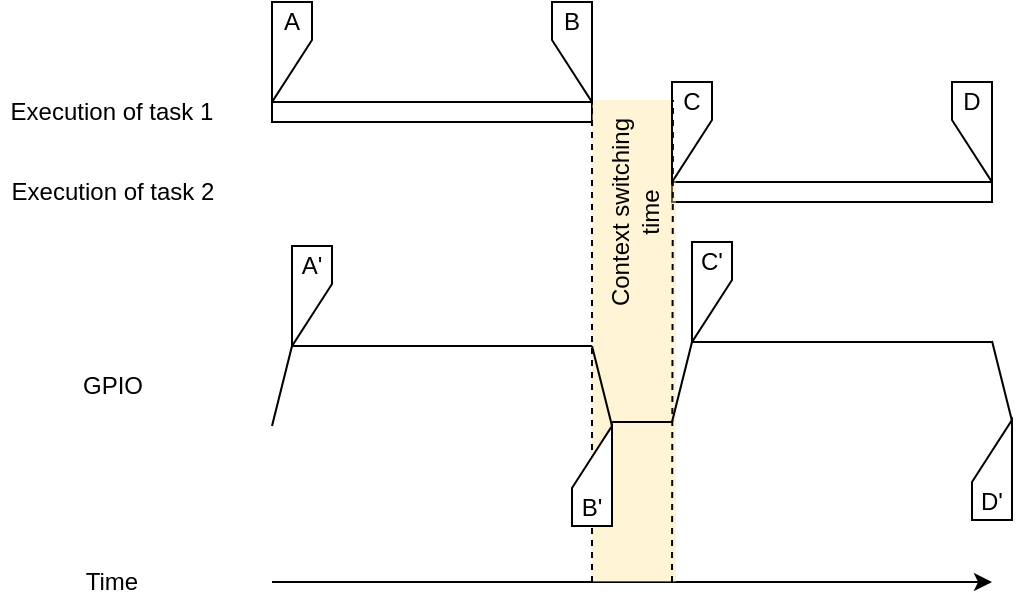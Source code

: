 <mxfile version="10.6.8" type="device"><diagram id="0P_kt5BbieB0kl-0egXV" name="Page-1"><mxGraphModel dx="1074" dy="582" grid="1" gridSize="10" guides="1" tooltips="1" connect="1" arrows="1" fold="1" page="1" pageScale="1" pageWidth="827" pageHeight="1169" math="0" shadow="0"><root><mxCell id="0"/><mxCell id="1" parent="0"/><mxCell id="1cy4Hbjf3A79kh1yUkC7-1" value="" style="rounded=0;whiteSpace=wrap;html=1;" parent="1" vertex="1"><mxGeometry x="160" y="160" width="160" height="10" as="geometry"/></mxCell><mxCell id="1cy4Hbjf3A79kh1yUkC7-4" value="" style="rounded=0;whiteSpace=wrap;html=1;" parent="1" vertex="1"><mxGeometry x="360" y="200" width="160" height="10" as="geometry"/></mxCell><mxCell id="1cy4Hbjf3A79kh1yUkC7-20" value="Execution of task 2" style="text;html=1;strokeColor=none;fillColor=none;align=center;verticalAlign=middle;whiteSpace=wrap;rounded=0;" parent="1" vertex="1"><mxGeometry x="24.5" y="195" width="111" height="20" as="geometry"/></mxCell><mxCell id="1cy4Hbjf3A79kh1yUkC7-21" value="Execution of task 1" style="text;html=1;strokeColor=none;fillColor=none;align=center;verticalAlign=middle;whiteSpace=wrap;rounded=0;" parent="1" vertex="1"><mxGeometry x="25.0" y="155" width="110" height="20" as="geometry"/></mxCell><mxCell id="1cy4Hbjf3A79kh1yUkC7-22" value="" style="endArrow=classic;html=1;" parent="1" edge="1"><mxGeometry width="50" height="50" relative="1" as="geometry"><mxPoint x="160" y="400" as="sourcePoint"/><mxPoint x="520" y="400" as="targetPoint"/></mxGeometry></mxCell><mxCell id="1cy4Hbjf3A79kh1yUkC7-32" value="" style="group;fillColor=#FFE599;opacity=40;" parent="1" vertex="1" connectable="0"><mxGeometry x="320" y="159" width="42" height="241" as="geometry"/></mxCell><mxCell id="1cy4Hbjf3A79kh1yUkC7-33" value="&lt;div&gt;Time&lt;/div&gt;" style="text;html=1;strokeColor=none;fillColor=none;align=center;verticalAlign=middle;whiteSpace=wrap;rounded=0;opacity=50;" parent="1" vertex="1"><mxGeometry x="60.0" y="390" width="40" height="20" as="geometry"/></mxCell><mxCell id="1cy4Hbjf3A79kh1yUkC7-39" value="A" style="shape=callout;whiteSpace=wrap;html=1;perimeter=calloutPerimeter;size=31;position=0;position2=0;" parent="1" vertex="1"><mxGeometry x="160" y="110" width="20" height="50" as="geometry"/></mxCell><mxCell id="1cy4Hbjf3A79kh1yUkC7-40" value="B" style="shape=callout;whiteSpace=wrap;html=1;perimeter=calloutPerimeter;size=31;position=0;position2=1;" parent="1" vertex="1"><mxGeometry x="300" y="110" width="20" height="50" as="geometry"/></mxCell><mxCell id="1cy4Hbjf3A79kh1yUkC7-41" value="C" style="shape=callout;whiteSpace=wrap;html=1;perimeter=calloutPerimeter;size=31;position=0;position2=0;" parent="1" vertex="1"><mxGeometry x="360" y="150" width="20" height="50" as="geometry"/></mxCell><mxCell id="1cy4Hbjf3A79kh1yUkC7-42" value="D" style="shape=callout;whiteSpace=wrap;html=1;perimeter=calloutPerimeter;size=31;position=0;position2=1;" parent="1" vertex="1"><mxGeometry x="500" y="150" width="20" height="50" as="geometry"/></mxCell><mxCell id="1cy4Hbjf3A79kh1yUkC7-43" value="A'" style="shape=callout;whiteSpace=wrap;html=1;perimeter=calloutPerimeter;size=31;position=0;position2=0;" parent="1" vertex="1"><mxGeometry x="170" y="232" width="20" height="50" as="geometry"/></mxCell><mxCell id="1cy4Hbjf3A79kh1yUkC7-44" value="C'" style="shape=callout;whiteSpace=wrap;html=1;perimeter=calloutPerimeter;size=31;position=0;position2=0;" parent="1" vertex="1"><mxGeometry x="370" y="230" width="20" height="50" as="geometry"/></mxCell><mxCell id="1cy4Hbjf3A79kh1yUkC7-46" value="D'" style="shape=callout;whiteSpace=wrap;html=1;perimeter=calloutPerimeter;size=31;position=0;position2=0;direction=west;" parent="1" vertex="1"><mxGeometry x="510" y="319" width="20" height="50" as="geometry"/></mxCell><mxCell id="1cy4Hbjf3A79kh1yUkC7-17" value="GPIO" style="text;html=1;strokeColor=none;fillColor=none;align=center;verticalAlign=middle;whiteSpace=wrap;rounded=0;" parent="1" vertex="1"><mxGeometry x="29.5" y="292" width="101" height="20" as="geometry"/></mxCell><mxCell id="1cy4Hbjf3A79kh1yUkC7-7" value="" style="endArrow=none;html=1;" parent="1" edge="1"><mxGeometry width="50" height="50" relative="1" as="geometry"><mxPoint x="160" y="322" as="sourcePoint"/><mxPoint x="170" y="282" as="targetPoint"/></mxGeometry></mxCell><mxCell id="1cy4Hbjf3A79kh1yUkC7-8" value="" style="endArrow=none;html=1;" parent="1" edge="1"><mxGeometry width="50" height="50" relative="1" as="geometry"><mxPoint x="320" y="282" as="sourcePoint"/><mxPoint x="170" y="282" as="targetPoint"/></mxGeometry></mxCell><mxCell id="1cy4Hbjf3A79kh1yUkC7-12" value="" style="endArrow=none;html=1;" parent="1" edge="1"><mxGeometry width="50" height="50" relative="1" as="geometry"><mxPoint x="360.0" y="320" as="sourcePoint"/><mxPoint x="370.0" y="280" as="targetPoint"/></mxGeometry></mxCell><mxCell id="1cy4Hbjf3A79kh1yUkC7-14" value="" style="endArrow=none;html=1;" parent="1" edge="1"><mxGeometry width="50" height="50" relative="1" as="geometry"><mxPoint x="520" y="279.5" as="sourcePoint"/><mxPoint x="530" y="319.5" as="targetPoint"/></mxGeometry></mxCell><mxCell id="1cy4Hbjf3A79kh1yUkC7-16" value="" style="endArrow=none;html=1;" parent="1" edge="1"><mxGeometry width="50" height="50" relative="1" as="geometry"><mxPoint x="520" y="280" as="sourcePoint"/><mxPoint x="370" y="280" as="targetPoint"/></mxGeometry></mxCell><mxCell id="iJGvv7RKeETarAK1tlYd-1" value="" style="endArrow=none;html=1;" edge="1" parent="1"><mxGeometry width="50" height="50" relative="1" as="geometry"><mxPoint x="360" y="320" as="sourcePoint"/><mxPoint x="330" y="320" as="targetPoint"/></mxGeometry></mxCell><mxCell id="1cy4Hbjf3A79kh1yUkC7-5" value="" style="endArrow=none;dashed=1;html=1;" parent="1" edge="1"><mxGeometry width="50" height="50" relative="1" as="geometry"><mxPoint x="320" y="400" as="sourcePoint"/><mxPoint x="320" y="159" as="targetPoint"/></mxGeometry></mxCell><mxCell id="1cy4Hbjf3A79kh1yUkC7-6" value="" style="endArrow=none;dashed=1;html=1;" parent="1" edge="1"><mxGeometry width="50" height="50" relative="1" as="geometry"><mxPoint x="360" y="400" as="sourcePoint"/><mxPoint x="360.494" y="159" as="targetPoint"/></mxGeometry></mxCell><mxCell id="1cy4Hbjf3A79kh1yUkC7-37" value="Context switching time" style="text;html=1;strokeColor=none;fillColor=none;align=center;verticalAlign=middle;whiteSpace=wrap;rounded=0;opacity=50;horizontal=0;" parent="1" vertex="1"><mxGeometry x="320" y="159" width="42" height="113" as="geometry"/></mxCell><mxCell id="1cy4Hbjf3A79kh1yUkC7-9" value="" style="endArrow=none;html=1;" parent="1" edge="1"><mxGeometry width="50" height="50" relative="1" as="geometry"><mxPoint x="320" y="282" as="sourcePoint"/><mxPoint x="330" y="322" as="targetPoint"/></mxGeometry></mxCell><mxCell id="1cy4Hbjf3A79kh1yUkC7-45" value="B'" style="shape=callout;whiteSpace=wrap;html=1;perimeter=calloutPerimeter;size=31;position=0;position2=0;direction=west;" parent="1" vertex="1"><mxGeometry x="310" y="322" width="20" height="50" as="geometry"/></mxCell></root></mxGraphModel></diagram></mxfile>